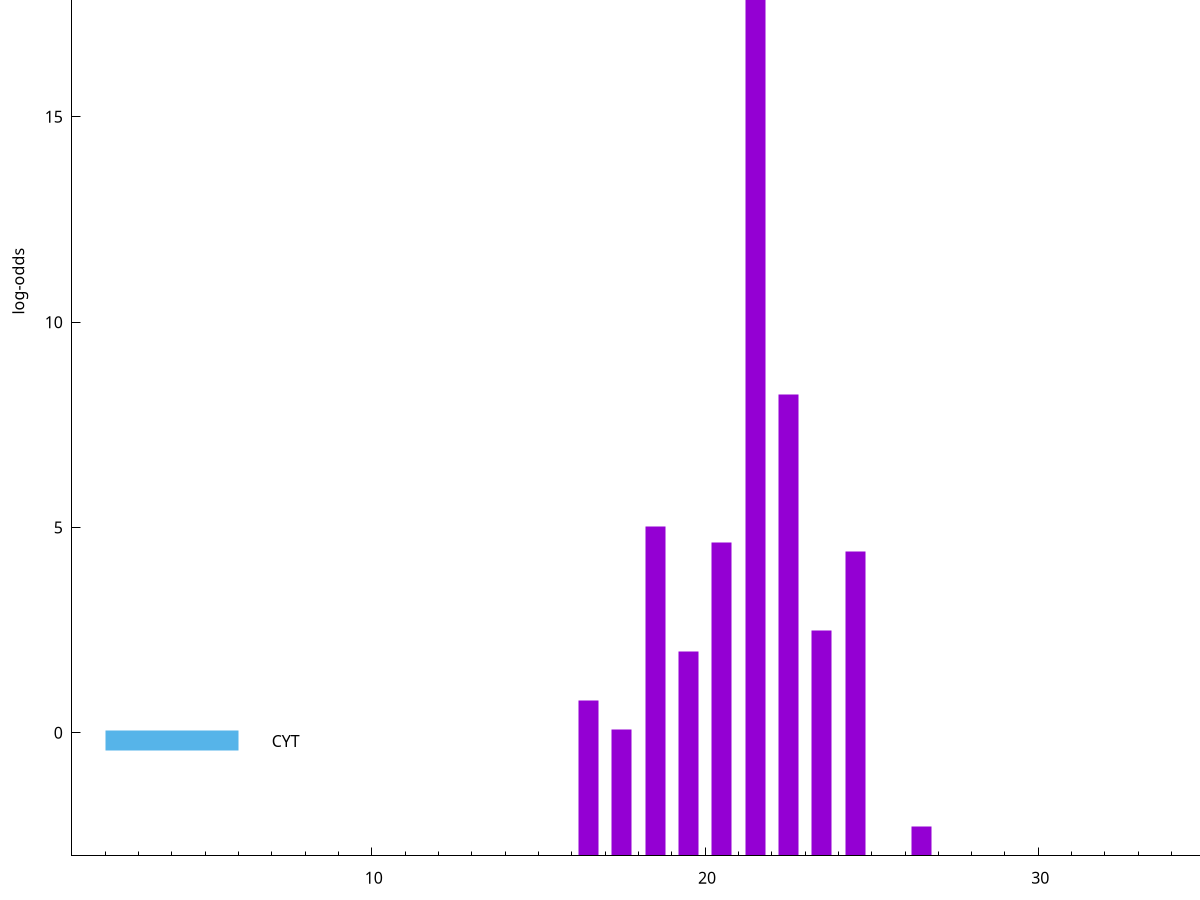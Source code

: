 set title "LipoP predictions for SRR3987125.gff"
set size 2., 1.4
set xrange [1:70] 
set mxtics 10
set yrange [-3:25]
set y2range [0:28]
set ylabel "log-odds"
set term postscript eps color solid "Helvetica" 30
set output "SRR3987125.gff3.eps"
set arrow from 2,19.7043 to 6,19.7043 nohead lt 1 lw 20
set label "SpI" at 7,19.7043
set arrow from 2,-0.200913 to 6,-0.200913 nohead lt 3 lw 20
set label "CYT" at 7,-0.200913
set arrow from 2,19.7043 to 6,19.7043 nohead lt 1 lw 20
set label "SpI" at 7,19.7043
# NOTE: The scores below are the log-odds scores with the threshold
# NOTE: subtracted (a hack to make gnuplot make the histogram all
# NOTE: look nice).
plot "-" axes x1y2 title "" with impulses lt 1 lw 20
21.500000 22.703700
22.500000 11.226020
18.500000 8.015580
20.500000 7.621330
24.500000 7.402380
23.500000 5.498290
19.500000 4.984880
16.500000 3.787835
17.500000 3.069538
26.500000 0.727350
e
exit
